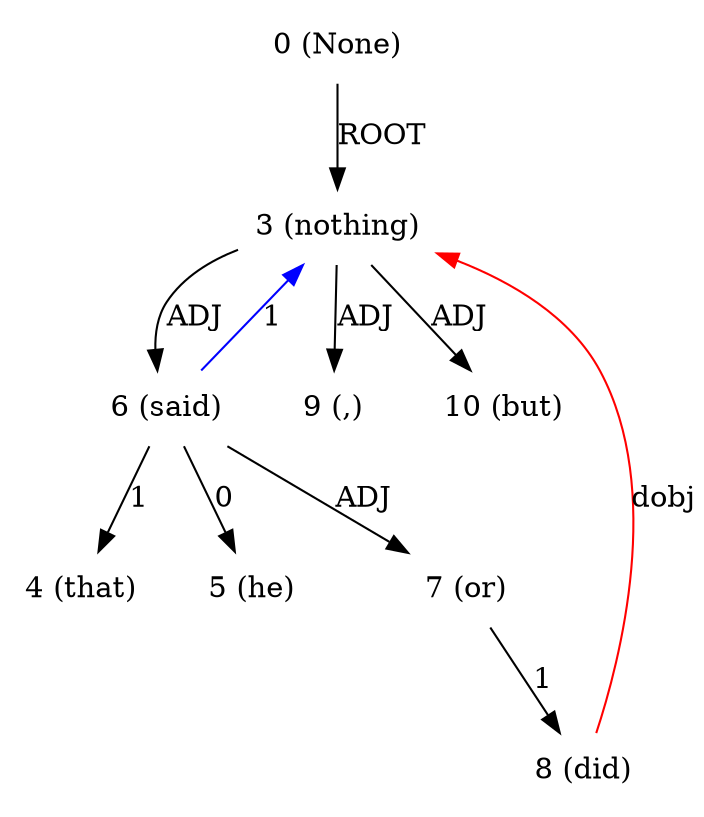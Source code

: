 digraph G{
edge [dir=forward]
node [shape=plaintext]

0 [label="0 (None)"]
0 -> 3 [label="ROOT"]
3 [label="3 (nothing)"]
3 -> 6 [label="ADJ"]
3 -> 9 [label="ADJ"]
3 -> 10 [label="ADJ"]
8 -> 3 [label="dobj", color="red"]
4 [label="4 (that)"]
5 [label="5 (he)"]
6 [label="6 (said)"]
6 -> 4 [label="1"]
6 -> 3 [label="1", color="blue"]
6 -> 5 [label="0"]
6 -> 7 [label="ADJ"]
7 [label="7 (or)"]
7 -> 8 [label="1"]
8 [label="8 (did)"]
9 [label="9 (,)"]
10 [label="10 (but)"]
}
